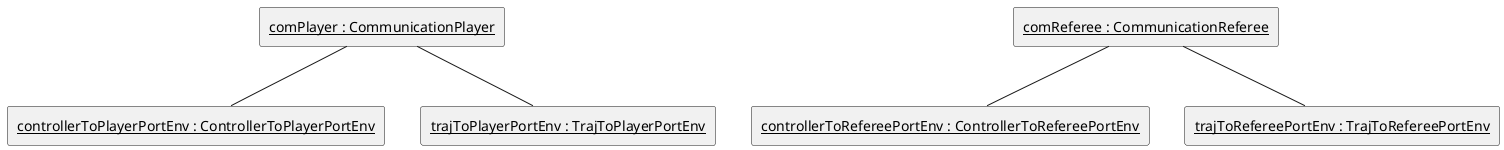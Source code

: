 

@startuml
	rectangle "<u>comPlayer : CommunicationPlayer</u>" as ChallengeEnv_Environment_comPlayer
	rectangle "<u>comReferee : CommunicationReferee</u>" as ChallengeEnv_Environment_comReferee
	rectangle "<u>controllerToPlayerPortEnv : ControllerToPlayerPortEnv</u>" as ChallengeEnv_Environment_controllerToPlayerPortEnv
	rectangle "<u>controllerToRefereePortEnv : ControllerToRefereePortEnv</u>" as ChallengeEnv_Environment_controllerToRefereePortEnv
	rectangle "<u>trajToPlayerPortEnv : TrajToPlayerPortEnv</u>" as ChallengeEnv_Environment_trajToPlayerPortEnv
	rectangle "<u>trajToRefereePortEnv : TrajToRefereePortEnv</u>" as ChallengeEnv_Environment_trajToRefereePortEnv
	ChallengeEnv_Environment_comPlayer -- ChallengeEnv_Environment_controllerToPlayerPortEnv
	ChallengeEnv_Environment_comReferee -- ChallengeEnv_Environment_controllerToRefereePortEnv
	ChallengeEnv_Environment_comPlayer -- ChallengeEnv_Environment_trajToPlayerPortEnv
	ChallengeEnv_Environment_comReferee -- ChallengeEnv_Environment_trajToRefereePortEnv
@enduml
